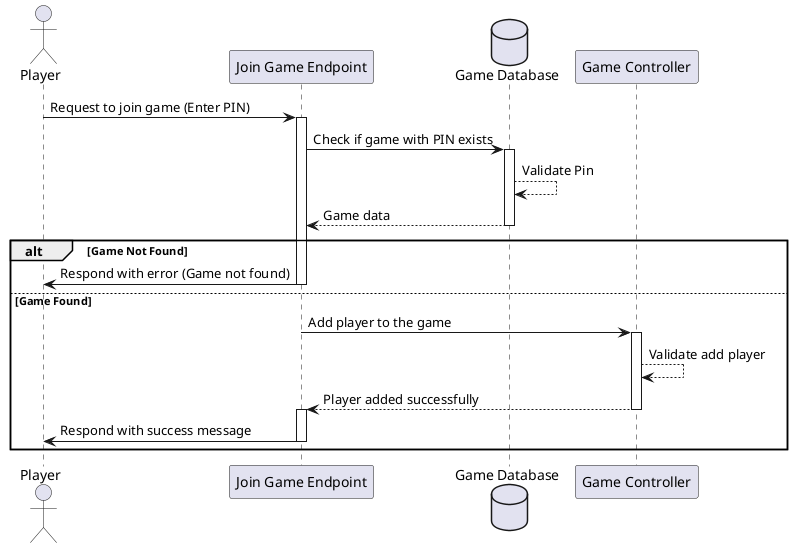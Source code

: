 @startuml
actor Player as P
participant "Join Game Endpoint" as JoinGameEndpoint
database "Game Database" as DB
participant "Game Controller" as GameController

P -> JoinGameEndpoint: Request to join game (Enter PIN)
activate JoinGameEndpoint
JoinGameEndpoint -> DB: Check if game with PIN exists
activate DB
DB --> DB: Validate Pin
DB --> JoinGameEndpoint: Game data
deactivate DB

alt Game Not Found
    JoinGameEndpoint -> P: Respond with error (Game not found)
    deactivate JoinGameEndpoint
else Game Found
    JoinGameEndpoint -> GameController: Add player to the game
    activate GameController
    GameController-->GameController:Validate add player
    GameController --> JoinGameEndpoint: Player added successfully
    deactivate GameController
    activate JoinGameEndpoint
    JoinGameEndpoint -> P: Respond with success message
    deactivate JoinGameEndpoint
end

@enduml
